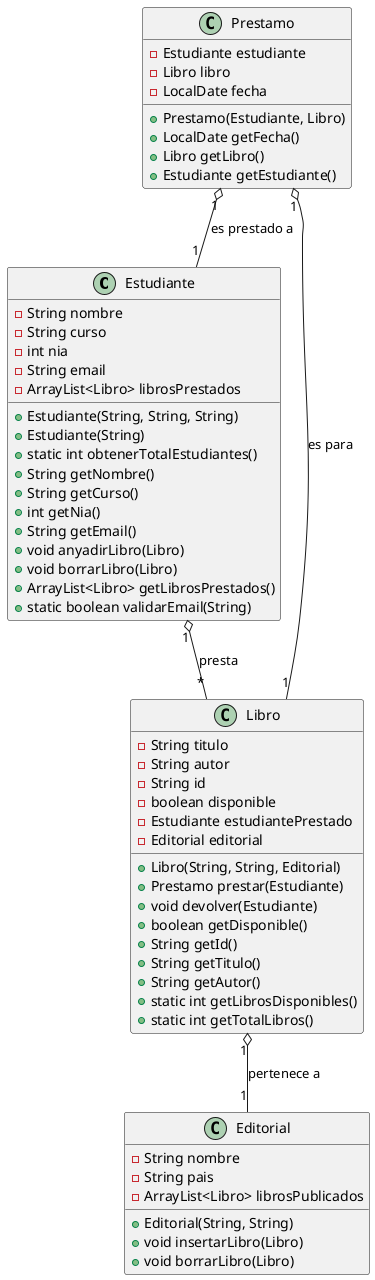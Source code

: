 @startuml

class Estudiante {
    - String nombre
    - String curso
    - int nia
    - String email
    - ArrayList<Libro> librosPrestados
    + Estudiante(String, String, String)
    + Estudiante(String)
    + static int obtenerTotalEstudiantes()
    + String getNombre()
    + String getCurso()
    + int getNia()
    + String getEmail()
    + void anyadirLibro(Libro)
    + void borrarLibro(Libro)
    + ArrayList<Libro> getLibrosPrestados()
    + static boolean validarEmail(String)
}

class Libro {
    - String titulo
    - String autor
    - String id
    - boolean disponible
    - Estudiante estudiantePrestado
    - Editorial editorial
    + Libro(String, String, Editorial)
    + Prestamo prestar(Estudiante)
    + void devolver(Estudiante)
    + boolean getDisponible()
    + String getId()
    + String getTitulo()
    + String getAutor()
    + static int getLibrosDisponibles()
    + static int getTotalLibros()
}

class Prestamo {
    - Estudiante estudiante
    - Libro libro
    - LocalDate fecha
    + Prestamo(Estudiante, Libro)
    + LocalDate getFecha()
    + Libro getLibro()
    + Estudiante getEstudiante()
}

class Editorial {
    - String nombre
    - String pais
    - ArrayList<Libro> librosPublicados
    + Editorial(String, String)
    + void insertarLibro(Libro)
    + void borrarLibro(Libro)
}

Estudiante "1" o-- "*" Libro : "presta"
Libro "1" o-- "1" Editorial : "pertenece a"
Prestamo "1" o-- "1" Estudiante : "es prestado a"
Prestamo "1" o-- "1" Libro : "es para"

@enduml


